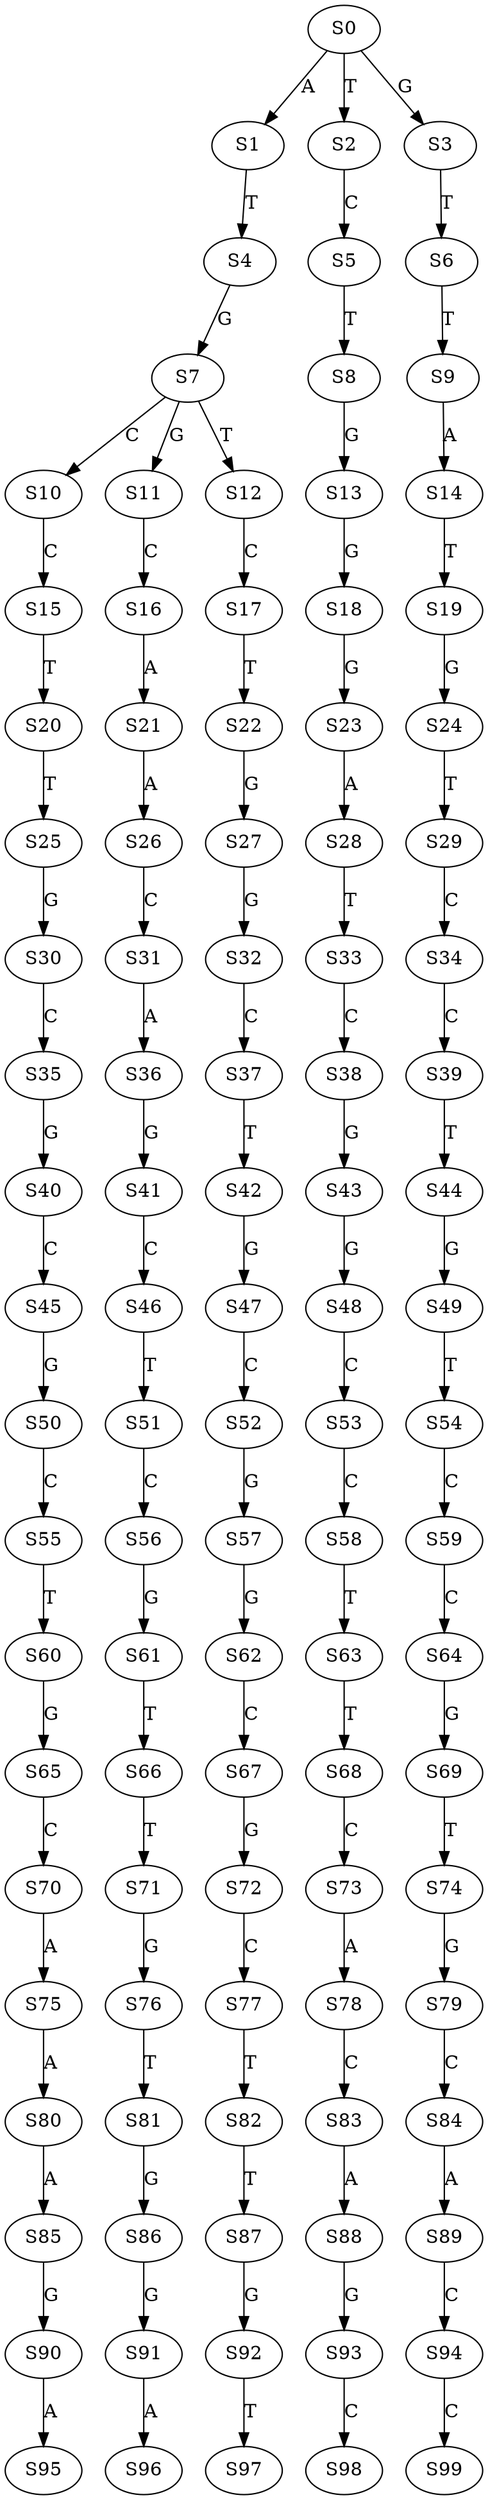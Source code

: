 strict digraph  {
	S0 -> S1 [ label = A ];
	S0 -> S2 [ label = T ];
	S0 -> S3 [ label = G ];
	S1 -> S4 [ label = T ];
	S2 -> S5 [ label = C ];
	S3 -> S6 [ label = T ];
	S4 -> S7 [ label = G ];
	S5 -> S8 [ label = T ];
	S6 -> S9 [ label = T ];
	S7 -> S10 [ label = C ];
	S7 -> S11 [ label = G ];
	S7 -> S12 [ label = T ];
	S8 -> S13 [ label = G ];
	S9 -> S14 [ label = A ];
	S10 -> S15 [ label = C ];
	S11 -> S16 [ label = C ];
	S12 -> S17 [ label = C ];
	S13 -> S18 [ label = G ];
	S14 -> S19 [ label = T ];
	S15 -> S20 [ label = T ];
	S16 -> S21 [ label = A ];
	S17 -> S22 [ label = T ];
	S18 -> S23 [ label = G ];
	S19 -> S24 [ label = G ];
	S20 -> S25 [ label = T ];
	S21 -> S26 [ label = A ];
	S22 -> S27 [ label = G ];
	S23 -> S28 [ label = A ];
	S24 -> S29 [ label = T ];
	S25 -> S30 [ label = G ];
	S26 -> S31 [ label = C ];
	S27 -> S32 [ label = G ];
	S28 -> S33 [ label = T ];
	S29 -> S34 [ label = C ];
	S30 -> S35 [ label = C ];
	S31 -> S36 [ label = A ];
	S32 -> S37 [ label = C ];
	S33 -> S38 [ label = C ];
	S34 -> S39 [ label = C ];
	S35 -> S40 [ label = G ];
	S36 -> S41 [ label = G ];
	S37 -> S42 [ label = T ];
	S38 -> S43 [ label = G ];
	S39 -> S44 [ label = T ];
	S40 -> S45 [ label = C ];
	S41 -> S46 [ label = C ];
	S42 -> S47 [ label = G ];
	S43 -> S48 [ label = G ];
	S44 -> S49 [ label = G ];
	S45 -> S50 [ label = G ];
	S46 -> S51 [ label = T ];
	S47 -> S52 [ label = C ];
	S48 -> S53 [ label = C ];
	S49 -> S54 [ label = T ];
	S50 -> S55 [ label = C ];
	S51 -> S56 [ label = C ];
	S52 -> S57 [ label = G ];
	S53 -> S58 [ label = C ];
	S54 -> S59 [ label = C ];
	S55 -> S60 [ label = T ];
	S56 -> S61 [ label = G ];
	S57 -> S62 [ label = G ];
	S58 -> S63 [ label = T ];
	S59 -> S64 [ label = C ];
	S60 -> S65 [ label = G ];
	S61 -> S66 [ label = T ];
	S62 -> S67 [ label = C ];
	S63 -> S68 [ label = T ];
	S64 -> S69 [ label = G ];
	S65 -> S70 [ label = C ];
	S66 -> S71 [ label = T ];
	S67 -> S72 [ label = G ];
	S68 -> S73 [ label = C ];
	S69 -> S74 [ label = T ];
	S70 -> S75 [ label = A ];
	S71 -> S76 [ label = G ];
	S72 -> S77 [ label = C ];
	S73 -> S78 [ label = A ];
	S74 -> S79 [ label = G ];
	S75 -> S80 [ label = A ];
	S76 -> S81 [ label = T ];
	S77 -> S82 [ label = T ];
	S78 -> S83 [ label = C ];
	S79 -> S84 [ label = C ];
	S80 -> S85 [ label = A ];
	S81 -> S86 [ label = G ];
	S82 -> S87 [ label = T ];
	S83 -> S88 [ label = A ];
	S84 -> S89 [ label = A ];
	S85 -> S90 [ label = G ];
	S86 -> S91 [ label = G ];
	S87 -> S92 [ label = G ];
	S88 -> S93 [ label = G ];
	S89 -> S94 [ label = C ];
	S90 -> S95 [ label = A ];
	S91 -> S96 [ label = A ];
	S92 -> S97 [ label = T ];
	S93 -> S98 [ label = C ];
	S94 -> S99 [ label = C ];
}
